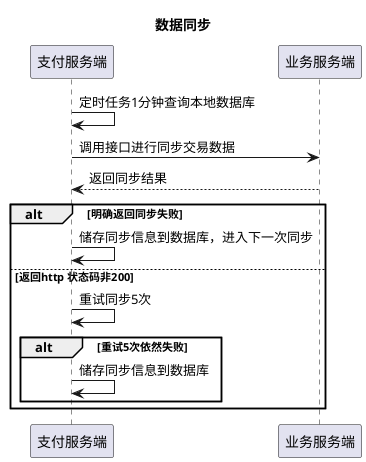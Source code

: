 @startuml
title:数据同步
participant 支付服务端 as PAY_SERVER
participant 业务服务端 as WL_SERVER
PAY_SERVER->PAY_SERVER:定时任务1分钟查询本地数据库
PAY_SERVER->WL_SERVER:调用接口进行同步交易数据
WL_SERVER-->PAY_SERVER:返回同步结果
alt 明确返回同步失败
PAY_SERVER->PAY_SERVER:储存同步信息到数据库，进入下一次同步
else 返回http 状态码非200
PAY_SERVER->PAY_SERVER:重试同步5次
alt 重试5次依然失败
PAY_SERVER->PAY_SERVER:储存同步信息到数据库
end
end
@enduml